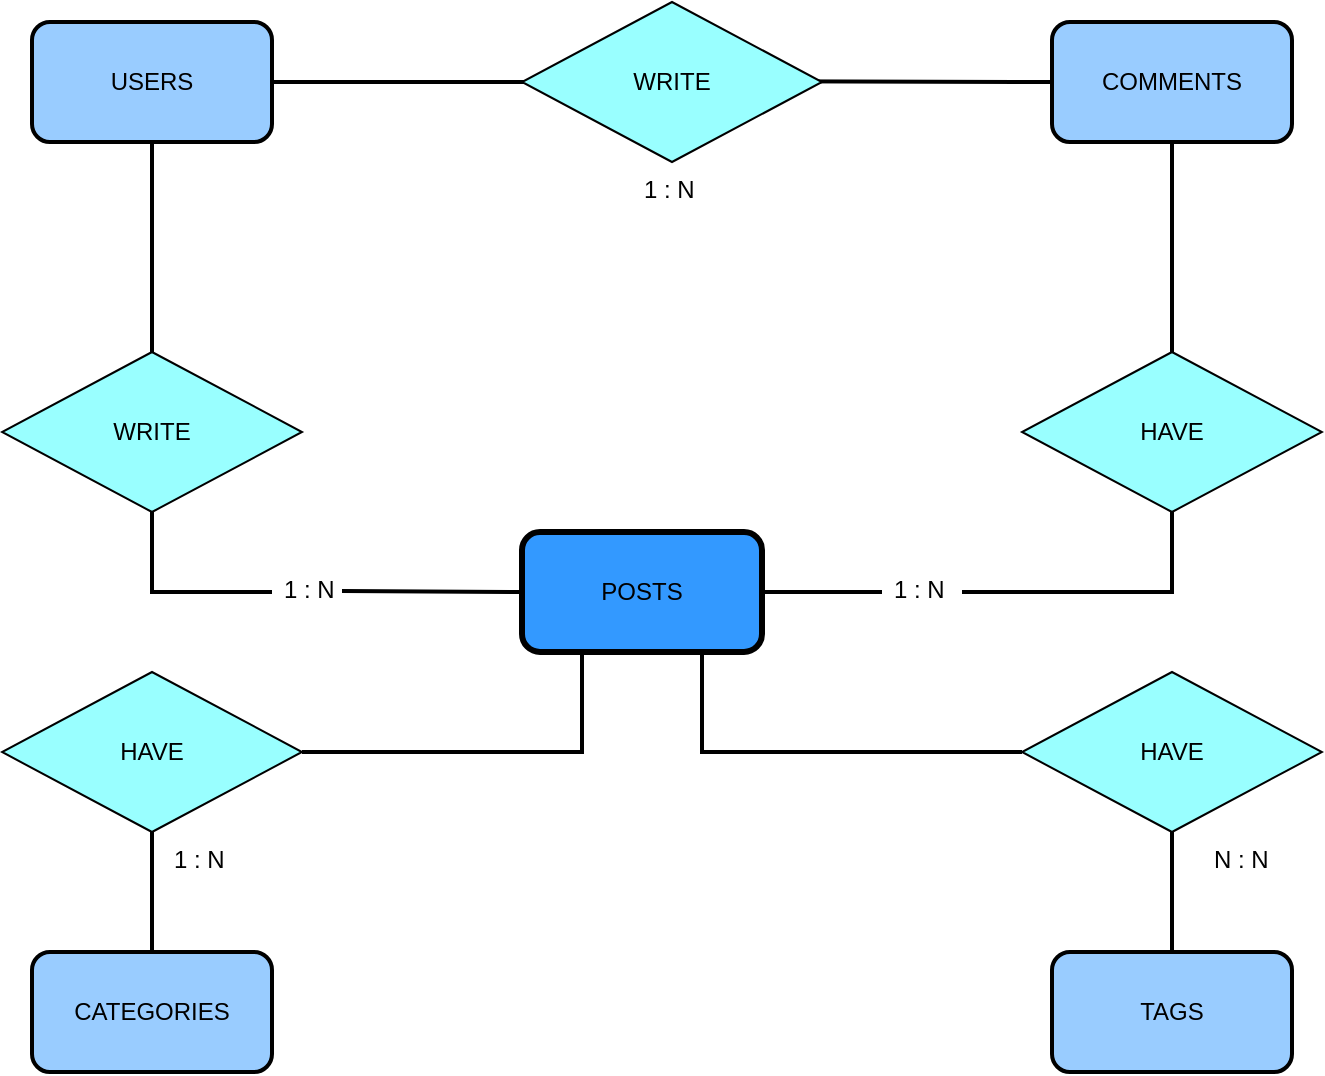 <mxfile version="20.6.0" type="github">
  <diagram id="R2lEEEUBdFMjLlhIrx00" name="Page-1">
    <mxGraphModel dx="1422" dy="804" grid="1" gridSize="10" guides="1" tooltips="1" connect="1" arrows="1" fold="1" page="1" pageScale="1" pageWidth="850" pageHeight="1100" math="0" shadow="0" extFonts="Permanent Marker^https://fonts.googleapis.com/css?family=Permanent+Marker">
      <root>
        <mxCell id="0" />
        <mxCell id="1" parent="0" />
        <mxCell id="TlEoQkKG3fts3dp7izwv-1" value="POSTS" style="rounded=1;whiteSpace=wrap;html=1;fillColor=#3399FF;strokeWidth=3;" vertex="1" parent="1">
          <mxGeometry x="350" y="360" width="120" height="60" as="geometry" />
        </mxCell>
        <mxCell id="TlEoQkKG3fts3dp7izwv-2" value="USERS" style="rounded=1;whiteSpace=wrap;html=1;strokeColor=#000000;fillColor=#99CCFF;strokeWidth=2;" vertex="1" parent="1">
          <mxGeometry x="105" y="105" width="120" height="60" as="geometry" />
        </mxCell>
        <mxCell id="TlEoQkKG3fts3dp7izwv-3" value="COMMENTS" style="rounded=1;whiteSpace=wrap;html=1;fillColor=#99CCFF;strokeWidth=2;" vertex="1" parent="1">
          <mxGeometry x="615" y="105" width="120" height="60" as="geometry" />
        </mxCell>
        <mxCell id="TlEoQkKG3fts3dp7izwv-4" value="CATEGORIES" style="rounded=1;whiteSpace=wrap;html=1;fillColor=#99CCFF;strokeWidth=2;" vertex="1" parent="1">
          <mxGeometry x="105" y="570" width="120" height="60" as="geometry" />
        </mxCell>
        <mxCell id="TlEoQkKG3fts3dp7izwv-5" value="TAGS" style="rounded=1;whiteSpace=wrap;html=1;fillColor=#99CCFF;strokeWidth=2;" vertex="1" parent="1">
          <mxGeometry x="615" y="570" width="120" height="60" as="geometry" />
        </mxCell>
        <mxCell id="TlEoQkKG3fts3dp7izwv-6" value="WRITE" style="rhombus;whiteSpace=wrap;html=1;strokeWidth=1;fillColor=#99FFFF;" vertex="1" parent="1">
          <mxGeometry x="90" y="270" width="150" height="80" as="geometry" />
        </mxCell>
        <mxCell id="TlEoQkKG3fts3dp7izwv-8" value="" style="endArrow=none;html=1;rounded=0;exitX=0.5;exitY=1;exitDx=0;exitDy=0;entryX=0.5;entryY=0;entryDx=0;entryDy=0;strokeWidth=2;" edge="1" parent="1" source="TlEoQkKG3fts3dp7izwv-2" target="TlEoQkKG3fts3dp7izwv-6">
          <mxGeometry relative="1" as="geometry">
            <mxPoint x="340" y="470" as="sourcePoint" />
            <mxPoint x="500" y="470" as="targetPoint" />
          </mxGeometry>
        </mxCell>
        <mxCell id="TlEoQkKG3fts3dp7izwv-10" value="1 : N" style="text;strokeColor=none;fillColor=none;spacingLeft=4;spacingRight=4;overflow=hidden;rotatable=0;points=[[0,0.5],[1,0.5]];portConstraint=eastwest;fontSize=12;strokeWidth=1;" vertex="1" parent="1">
          <mxGeometry x="225" y="375" width="40" height="30" as="geometry" />
        </mxCell>
        <mxCell id="TlEoQkKG3fts3dp7izwv-12" value="" style="endArrow=none;html=1;rounded=0;strokeWidth=2;exitX=0.5;exitY=1;exitDx=0;exitDy=0;entryX=0;entryY=0.5;entryDx=0;entryDy=0;" edge="1" parent="1" source="TlEoQkKG3fts3dp7izwv-6" target="TlEoQkKG3fts3dp7izwv-10">
          <mxGeometry relative="1" as="geometry">
            <mxPoint x="340" y="470" as="sourcePoint" />
            <mxPoint x="500" y="470" as="targetPoint" />
            <Array as="points">
              <mxPoint x="165" y="390" />
            </Array>
          </mxGeometry>
        </mxCell>
        <mxCell id="TlEoQkKG3fts3dp7izwv-13" value="" style="endArrow=none;html=1;rounded=0;strokeWidth=2;" edge="1" parent="1">
          <mxGeometry relative="1" as="geometry">
            <mxPoint x="260" y="389.5" as="sourcePoint" />
            <mxPoint x="350" y="390" as="targetPoint" />
          </mxGeometry>
        </mxCell>
        <mxCell id="TlEoQkKG3fts3dp7izwv-14" value="HAVE" style="rhombus;whiteSpace=wrap;html=1;strokeWidth=1;fillColor=#99FFFF;" vertex="1" parent="1">
          <mxGeometry x="600" y="270" width="150" height="80" as="geometry" />
        </mxCell>
        <mxCell id="TlEoQkKG3fts3dp7izwv-16" value="1 : N" style="text;strokeColor=none;fillColor=none;spacingLeft=4;spacingRight=4;overflow=hidden;rotatable=0;points=[[0,0.5],[1,0.5]];portConstraint=eastwest;fontSize=12;strokeWidth=1;" vertex="1" parent="1">
          <mxGeometry x="530" y="375" width="40" height="30" as="geometry" />
        </mxCell>
        <mxCell id="TlEoQkKG3fts3dp7izwv-24" value="" style="endArrow=none;html=1;rounded=0;strokeWidth=2;exitX=1;exitY=0.5;exitDx=0;exitDy=0;entryX=0;entryY=0.5;entryDx=0;entryDy=0;" edge="1" parent="1" source="TlEoQkKG3fts3dp7izwv-1" target="TlEoQkKG3fts3dp7izwv-16">
          <mxGeometry relative="1" as="geometry">
            <mxPoint x="340" y="470" as="sourcePoint" />
            <mxPoint x="500" y="470" as="targetPoint" />
          </mxGeometry>
        </mxCell>
        <mxCell id="TlEoQkKG3fts3dp7izwv-25" value="" style="endArrow=none;html=1;rounded=0;strokeWidth=2;exitX=1;exitY=0.5;exitDx=0;exitDy=0;entryX=0.5;entryY=1;entryDx=0;entryDy=0;" edge="1" parent="1" source="TlEoQkKG3fts3dp7izwv-16" target="TlEoQkKG3fts3dp7izwv-14">
          <mxGeometry relative="1" as="geometry">
            <mxPoint x="340" y="470" as="sourcePoint" />
            <mxPoint x="500" y="470" as="targetPoint" />
            <Array as="points">
              <mxPoint x="675" y="390" />
            </Array>
          </mxGeometry>
        </mxCell>
        <mxCell id="TlEoQkKG3fts3dp7izwv-26" value="1 : N" style="text;strokeColor=none;fillColor=none;spacingLeft=4;spacingRight=4;overflow=hidden;rotatable=0;points=[[0,0.5],[1,0.5]];portConstraint=eastwest;fontSize=12;strokeWidth=1;" vertex="1" parent="1">
          <mxGeometry x="410" y="120" width="40" height="30" as="geometry" />
        </mxCell>
        <mxCell id="TlEoQkKG3fts3dp7izwv-33" value="" style="endArrow=none;html=1;rounded=0;strokeWidth=2;entryX=0;entryY=0.5;entryDx=0;entryDy=0;exitX=1;exitY=0.5;exitDx=0;exitDy=0;" edge="1" parent="1" source="TlEoQkKG3fts3dp7izwv-2" target="TlEoQkKG3fts3dp7izwv-26">
          <mxGeometry relative="1" as="geometry">
            <mxPoint x="225" y="129.5" as="sourcePoint" />
            <mxPoint x="385" y="129.5" as="targetPoint" />
          </mxGeometry>
        </mxCell>
        <mxCell id="TlEoQkKG3fts3dp7izwv-34" value="" style="endArrow=none;html=1;rounded=0;strokeWidth=2;exitX=1;exitY=0.5;exitDx=0;exitDy=0;" edge="1" parent="1">
          <mxGeometry relative="1" as="geometry">
            <mxPoint x="445" y="134.5" as="sourcePoint" />
            <mxPoint x="615" y="135" as="targetPoint" />
          </mxGeometry>
        </mxCell>
        <mxCell id="TlEoQkKG3fts3dp7izwv-35" value="" style="endArrow=none;html=1;rounded=0;strokeWidth=2;exitX=0.5;exitY=1;exitDx=0;exitDy=0;" edge="1" parent="1" source="TlEoQkKG3fts3dp7izwv-3" target="TlEoQkKG3fts3dp7izwv-14">
          <mxGeometry relative="1" as="geometry">
            <mxPoint x="560" y="230" as="sourcePoint" />
            <mxPoint x="745" y="230" as="targetPoint" />
          </mxGeometry>
        </mxCell>
        <mxCell id="TlEoQkKG3fts3dp7izwv-36" value="WRITE" style="rhombus;whiteSpace=wrap;html=1;strokeWidth=1;fillColor=#99FFFF;" vertex="1" parent="1">
          <mxGeometry x="350" y="95" width="150" height="80" as="geometry" />
        </mxCell>
        <mxCell id="TlEoQkKG3fts3dp7izwv-37" value="1 : N" style="text;strokeColor=none;fillColor=none;spacingLeft=4;spacingRight=4;overflow=hidden;rotatable=0;points=[[0,0.5],[1,0.5]];portConstraint=eastwest;fontSize=12;strokeWidth=1;" vertex="1" parent="1">
          <mxGeometry x="405" y="175" width="40" height="30" as="geometry" />
        </mxCell>
        <mxCell id="TlEoQkKG3fts3dp7izwv-38" value="HAVE" style="rhombus;whiteSpace=wrap;html=1;strokeWidth=1;fillColor=#99FFFF;" vertex="1" parent="1">
          <mxGeometry x="90" y="430" width="150" height="80" as="geometry" />
        </mxCell>
        <mxCell id="TlEoQkKG3fts3dp7izwv-39" value="" style="endArrow=none;html=1;rounded=0;strokeWidth=2;exitX=1;exitY=0.5;exitDx=0;exitDy=0;entryX=0.25;entryY=1;entryDx=0;entryDy=0;" edge="1" parent="1" source="TlEoQkKG3fts3dp7izwv-38" target="TlEoQkKG3fts3dp7izwv-1">
          <mxGeometry relative="1" as="geometry">
            <mxPoint x="350" y="410" as="sourcePoint" />
            <mxPoint x="510" y="410" as="targetPoint" />
            <Array as="points">
              <mxPoint x="380" y="470" />
            </Array>
          </mxGeometry>
        </mxCell>
        <mxCell id="TlEoQkKG3fts3dp7izwv-40" value="" style="endArrow=none;html=1;rounded=0;strokeWidth=2;exitX=0.5;exitY=1;exitDx=0;exitDy=0;entryX=0.5;entryY=0;entryDx=0;entryDy=0;" edge="1" parent="1" source="TlEoQkKG3fts3dp7izwv-38" target="TlEoQkKG3fts3dp7izwv-4">
          <mxGeometry relative="1" as="geometry">
            <mxPoint x="350" y="410" as="sourcePoint" />
            <mxPoint x="510" y="410" as="targetPoint" />
          </mxGeometry>
        </mxCell>
        <mxCell id="TlEoQkKG3fts3dp7izwv-41" value="HAVE" style="rhombus;whiteSpace=wrap;html=1;strokeWidth=1;fillColor=#99FFFF;" vertex="1" parent="1">
          <mxGeometry x="600" y="430" width="150" height="80" as="geometry" />
        </mxCell>
        <mxCell id="TlEoQkKG3fts3dp7izwv-42" value="" style="endArrow=none;html=1;rounded=0;strokeWidth=2;exitX=0.75;exitY=1;exitDx=0;exitDy=0;entryX=0;entryY=0.5;entryDx=0;entryDy=0;" edge="1" parent="1" source="TlEoQkKG3fts3dp7izwv-1" target="TlEoQkKG3fts3dp7izwv-41">
          <mxGeometry relative="1" as="geometry">
            <mxPoint x="350" y="410" as="sourcePoint" />
            <mxPoint x="510" y="410" as="targetPoint" />
            <Array as="points">
              <mxPoint x="440" y="470" />
            </Array>
          </mxGeometry>
        </mxCell>
        <mxCell id="TlEoQkKG3fts3dp7izwv-43" value="" style="endArrow=none;html=1;rounded=0;strokeWidth=2;exitX=0.5;exitY=1;exitDx=0;exitDy=0;entryX=0.5;entryY=0;entryDx=0;entryDy=0;" edge="1" parent="1" source="TlEoQkKG3fts3dp7izwv-41" target="TlEoQkKG3fts3dp7izwv-5">
          <mxGeometry relative="1" as="geometry">
            <mxPoint x="350" y="410" as="sourcePoint" />
            <mxPoint x="510" y="410" as="targetPoint" />
          </mxGeometry>
        </mxCell>
        <mxCell id="TlEoQkKG3fts3dp7izwv-44" value="1 : N" style="text;strokeColor=none;fillColor=none;spacingLeft=4;spacingRight=4;overflow=hidden;rotatable=0;points=[[0,0.5],[1,0.5]];portConstraint=eastwest;fontSize=12;strokeWidth=1;" vertex="1" parent="1">
          <mxGeometry x="170" y="510" width="40" height="30" as="geometry" />
        </mxCell>
        <mxCell id="TlEoQkKG3fts3dp7izwv-45" value="N : N" style="text;strokeColor=none;fillColor=none;spacingLeft=4;spacingRight=4;overflow=hidden;rotatable=0;points=[[0,0.5],[1,0.5]];portConstraint=eastwest;fontSize=12;strokeWidth=1;" vertex="1" parent="1">
          <mxGeometry x="690" y="510" width="40" height="30" as="geometry" />
        </mxCell>
      </root>
    </mxGraphModel>
  </diagram>
</mxfile>
